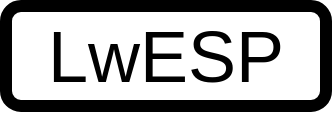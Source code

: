 <mxfile version="12.3.2" type="device" pages="1"><diagram id="Wsjaadh77UIxB9X1bxos" name="Page-1"><mxGraphModel dx="253" dy="225" grid="1" gridSize="10" guides="1" tooltips="1" connect="1" arrows="1" fold="1" page="1" pageScale="1" pageWidth="850" pageHeight="1100" math="0" shadow="0"><root><mxCell id="0"/><mxCell id="1" parent="0"/><mxCell id="N-d4e9mwLNmuB49KflW1-1" value="LwESP" style="rounded=1;whiteSpace=wrap;html=1;strokeWidth=6;fontSize=36;shadow=0;" vertex="1" parent="1"><mxGeometry x="345" y="245" width="160" height="50" as="geometry"/></mxCell></root></mxGraphModel></diagram></mxfile>
